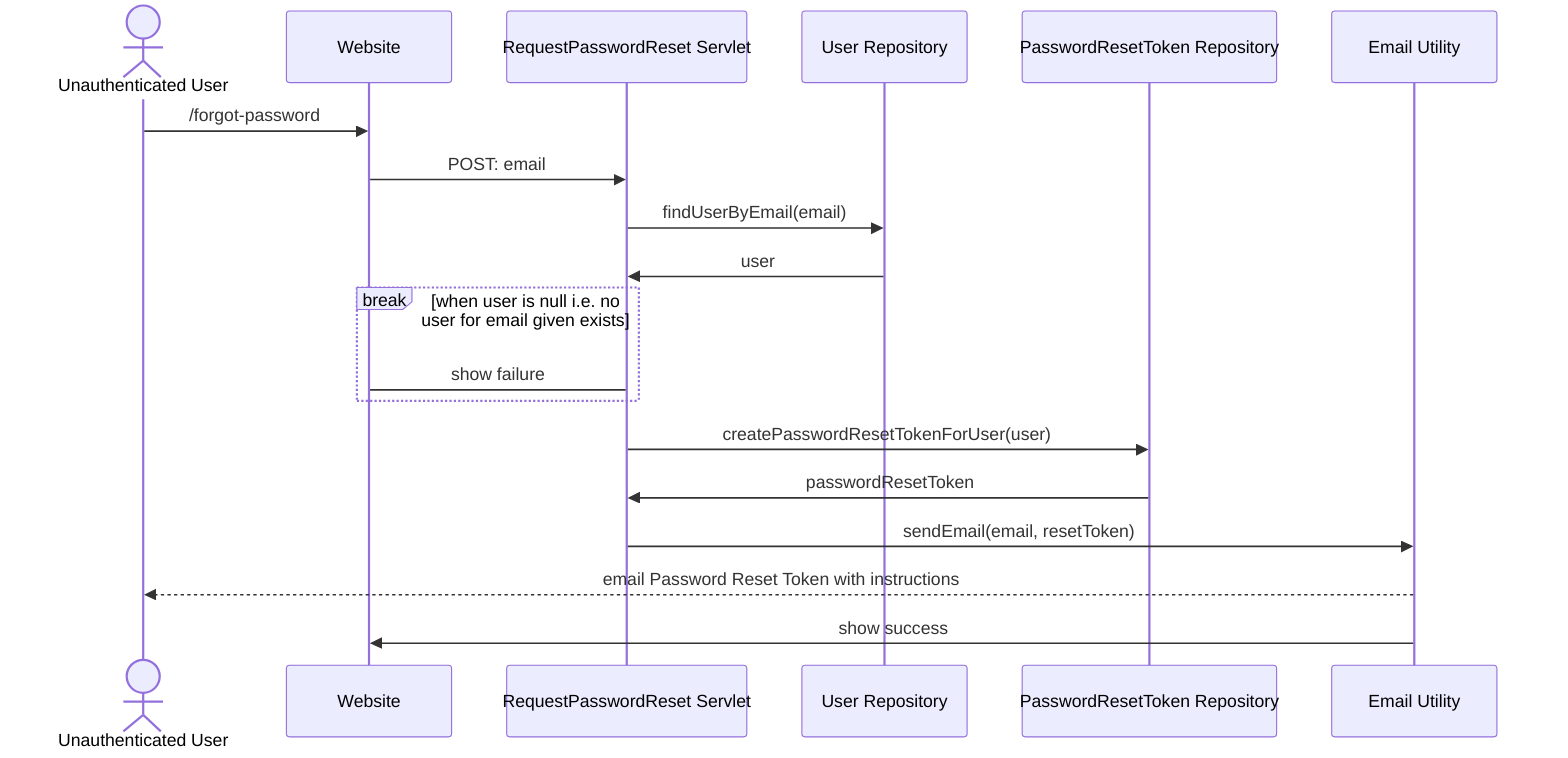 sequenceDiagram
Actor unauthenticatedUser as Unauthenticated User
Participant website as Website
Participant requestPasswordResetServlet as RequestPasswordReset Servlet
Participant userRepository as User Repository
Participant passwordResetTokenRepository as PasswordResetToken Repository
Participant emailUtility as Email Utility

unauthenticatedUser->>website: /forgot-password
website->>requestPasswordResetServlet: POST: email
requestPasswordResetServlet->>userRepository: findUserByEmail(email)
userRepository->>requestPasswordResetServlet: user

break when user is null i.e. no user for email given exists
requestPasswordResetServlet->website: show failure
end

requestPasswordResetServlet->>passwordResetTokenRepository: createPasswordResetTokenForUser(user)
passwordResetTokenRepository->>requestPasswordResetServlet: passwordResetToken

requestPasswordResetServlet->>emailUtility: sendEmail(email, resetToken)
emailUtility-->>unauthenticatedUser: email Password Reset Token with instructions

emailUtility->>website: show success